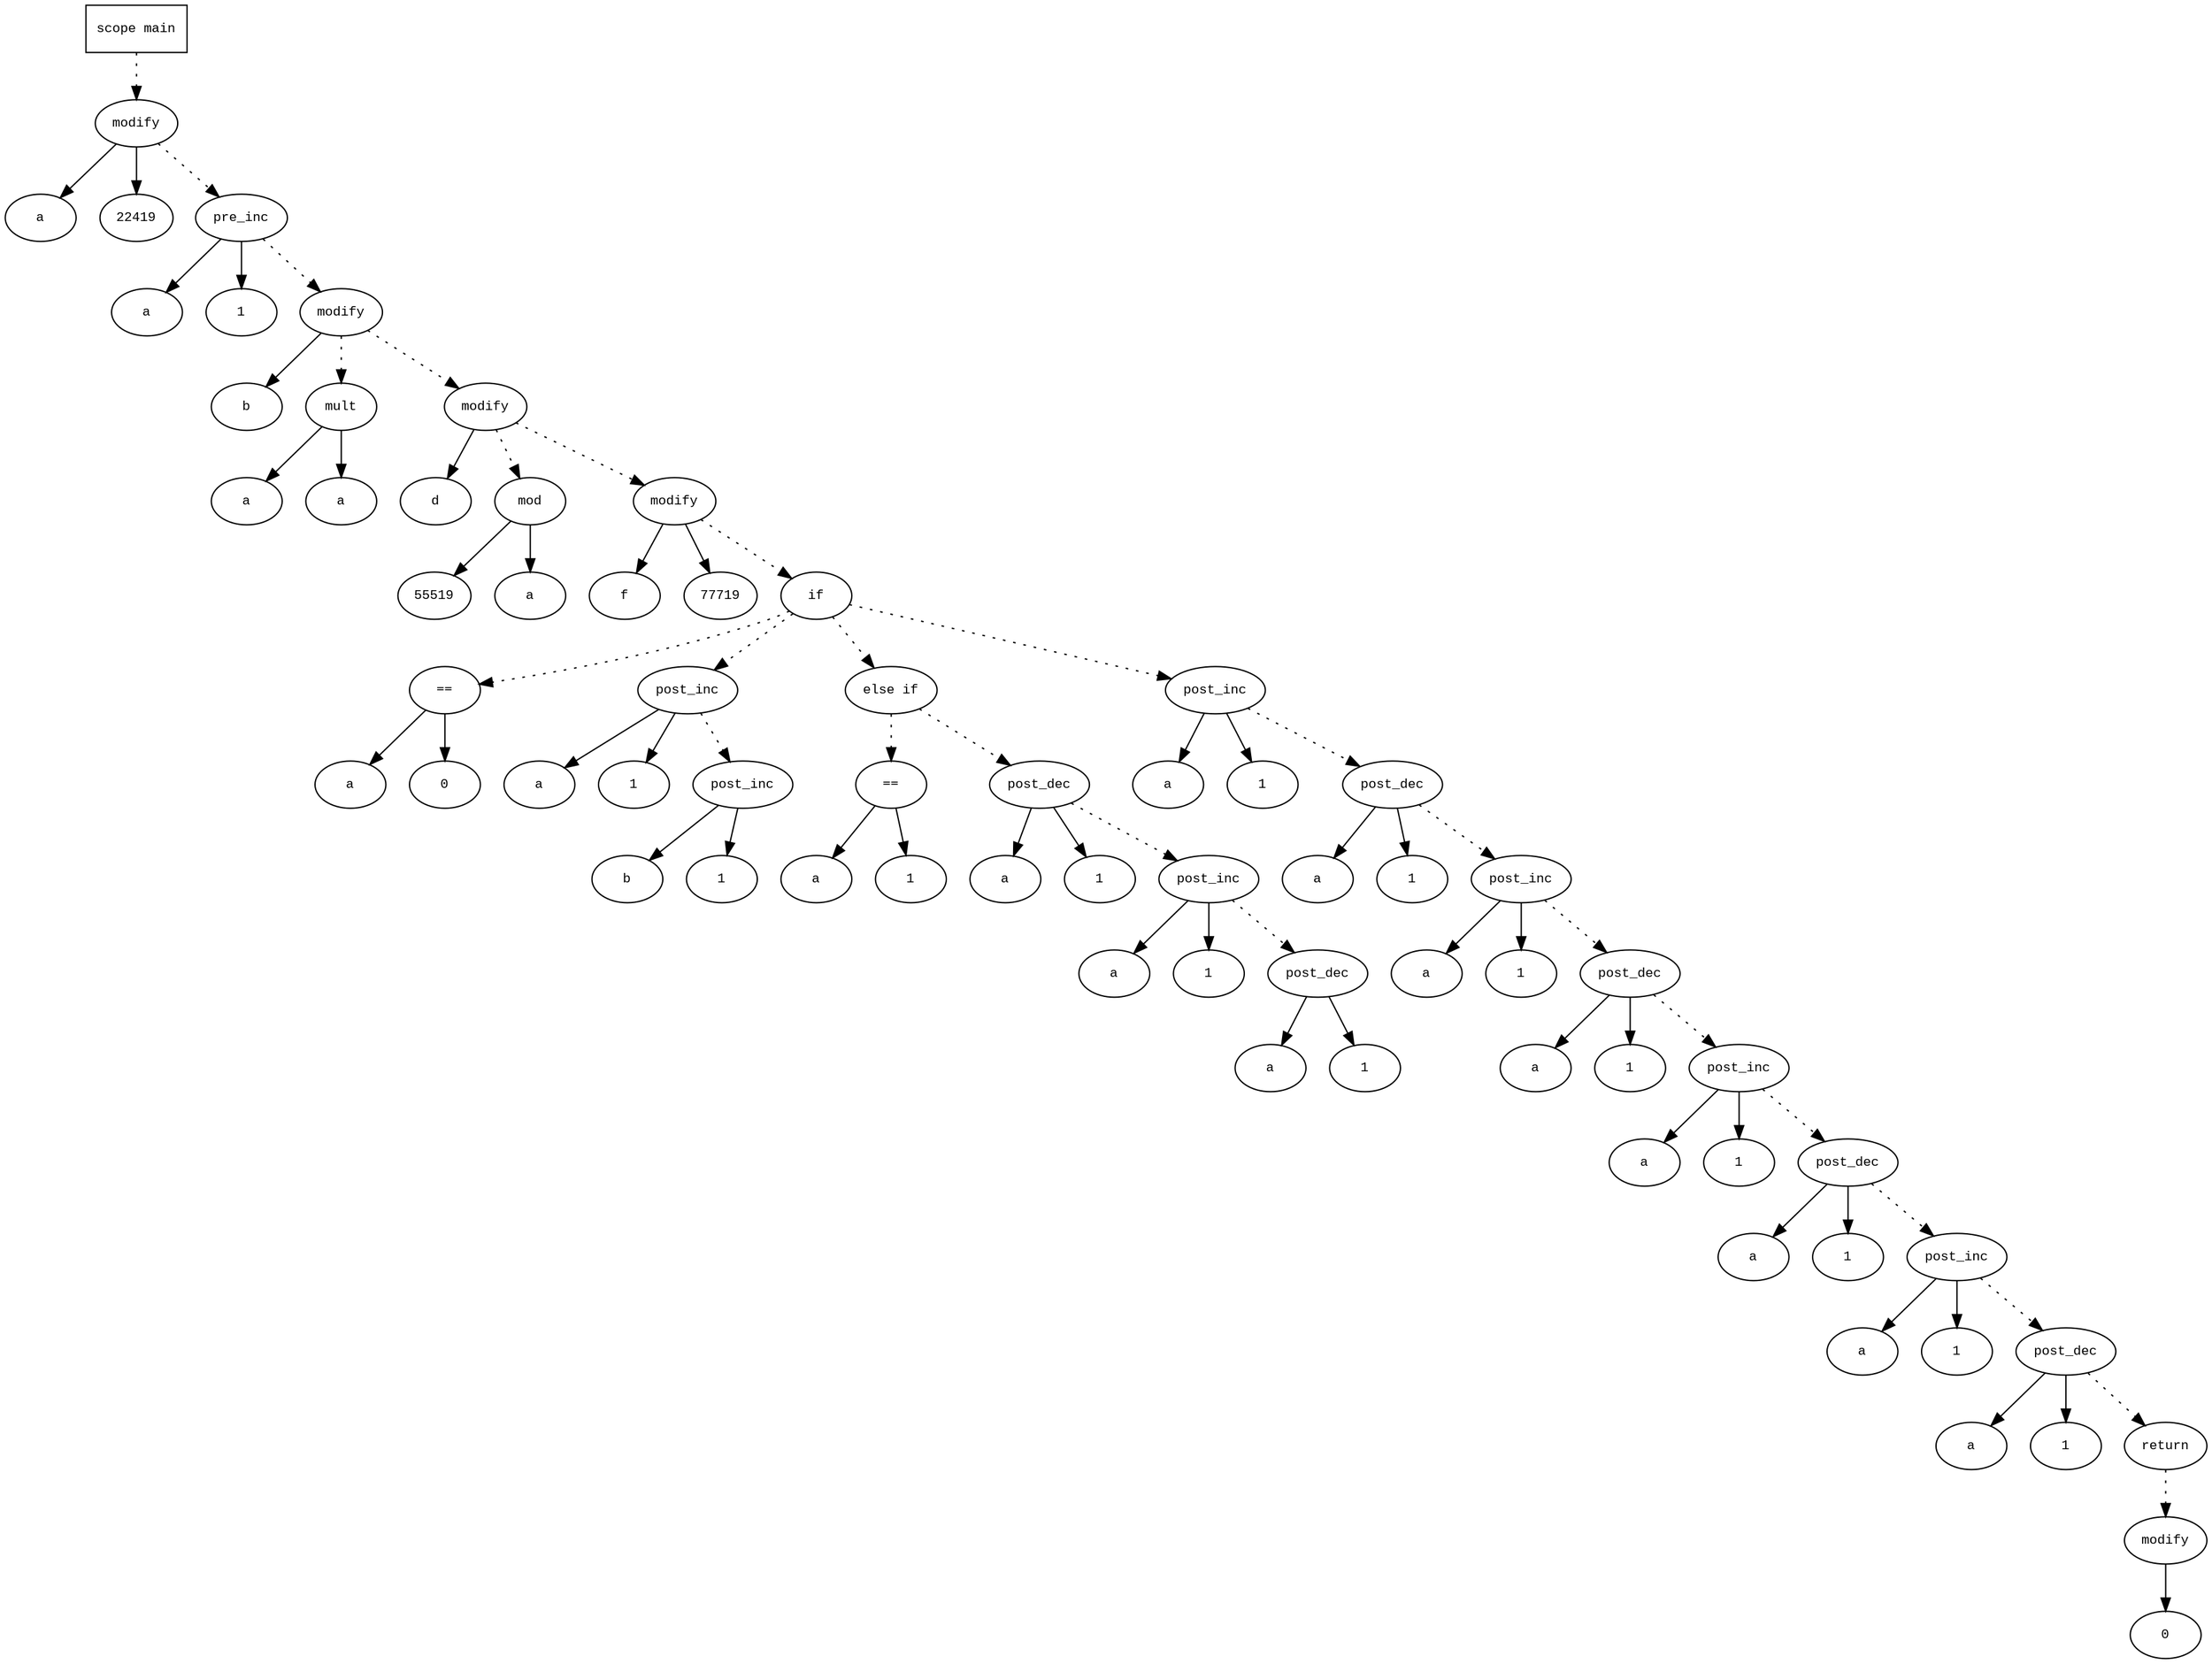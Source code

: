digraph AST {
  graph [fontname="Times New Roman",fontsize=10];
  node  [fontname="Courier New",fontsize=10];
  edge  [fontname="Times New Roman",fontsize=10];

  node1 [label="scope main",shape=box];
  node2 [label="modify",shape=ellipse];
  node3 [label="a",shape=ellipse];
  node2 -> node3;
  node4 [label="22419",shape=ellipse];
  node2 -> node4;
  node1 -> node2 [style=dotted];
  node5 [label="pre_inc",shape=ellipse];
  node6 [label="a",shape=ellipse];
  node5 -> node6;
  node7 [label="1",shape=ellipse];
  node5 -> node7;
  node2 -> node5 [style=dotted];
  node8 [label="modify",shape=ellipse];
  node9 [label="b",shape=ellipse];
  node8 -> node9;
  node10 [label="mult",shape=ellipse];
  node11 [label="a",shape=ellipse];
  node10 -> node11;
  node12 [label="a",shape=ellipse];
  node10 -> node12;
  node8 -> node10 [style=dotted];
  node5 -> node8 [style=dotted];
  node13 [label="modify",shape=ellipse];
  node14 [label="d",shape=ellipse];
  node13 -> node14;
  node15 [label="mod",shape=ellipse];
  node16 [label="55519",shape=ellipse];
  node15 -> node16;
  node17 [label="a",shape=ellipse];
  node15 -> node17;
  node13 -> node15 [style=dotted];
  node8 -> node13 [style=dotted];
  node18 [label="modify",shape=ellipse];
  node19 [label="f",shape=ellipse];
  node18 -> node19;
  node20 [label="77719",shape=ellipse];
  node18 -> node20;
  node13 -> node18 [style=dotted];
  node21 [label="if",shape=ellipse];
  node18 -> node21 [style=dotted];
  node22 [label="==",shape=ellipse];
  node23 [label="a",shape=ellipse];
  node22 -> node23;
  node24 [label="0",shape=ellipse];
  node22 -> node24;
  node21 -> node22 [style=dotted];
  node25 [label="post_inc",shape=ellipse];
  node26 [label="a",shape=ellipse];
  node25 -> node26;
  node27 [label="1",shape=ellipse];
  node25 -> node27;
  node21 -> node25 [style=dotted];
  node28 [label="post_inc",shape=ellipse];
  node29 [label="b",shape=ellipse];
  node28 -> node29;
  node30 [label="1",shape=ellipse];
  node28 -> node30;
  node25 -> node28 [style=dotted];
  node31 [label="else if",shape=ellipse];
  node21 -> node31 [style=dotted];
  node32 [label="==",shape=ellipse];
  node33 [label="a",shape=ellipse];
  node32 -> node33;
  node34 [label="1",shape=ellipse];
  node32 -> node34;
  node31 -> node32 [style=dotted];
  node35 [label="post_dec",shape=ellipse];
  node36 [label="a",shape=ellipse];
  node35 -> node36;
  node37 [label="1",shape=ellipse];
  node35 -> node37;
  node31 -> node35 [style=dotted];
  node38 [label="post_inc",shape=ellipse];
  node39 [label="a",shape=ellipse];
  node38 -> node39;
  node40 [label="1",shape=ellipse];
  node38 -> node40;
  node35 -> node38 [style=dotted];
  node41 [label="post_dec",shape=ellipse];
  node42 [label="a",shape=ellipse];
  node41 -> node42;
  node43 [label="1",shape=ellipse];
  node41 -> node43;
  node38 -> node41 [style=dotted];
  node44 [label="post_inc",shape=ellipse];
  node45 [label="a",shape=ellipse];
  node44 -> node45;
  node46 [label="1",shape=ellipse];
  node44 -> node46;
  node21 -> node44 [style=dotted];
  node47 [label="post_dec",shape=ellipse];
  node48 [label="a",shape=ellipse];
  node47 -> node48;
  node49 [label="1",shape=ellipse];
  node47 -> node49;
  node44 -> node47 [style=dotted];
  node50 [label="post_inc",shape=ellipse];
  node51 [label="a",shape=ellipse];
  node50 -> node51;
  node52 [label="1",shape=ellipse];
  node50 -> node52;
  node47 -> node50 [style=dotted];
  node53 [label="post_dec",shape=ellipse];
  node54 [label="a",shape=ellipse];
  node53 -> node54;
  node55 [label="1",shape=ellipse];
  node53 -> node55;
  node50 -> node53 [style=dotted];
  node56 [label="post_inc",shape=ellipse];
  node57 [label="a",shape=ellipse];
  node56 -> node57;
  node58 [label="1",shape=ellipse];
  node56 -> node58;
  node53 -> node56 [style=dotted];
  node59 [label="post_dec",shape=ellipse];
  node60 [label="a",shape=ellipse];
  node59 -> node60;
  node61 [label="1",shape=ellipse];
  node59 -> node61;
  node56 -> node59 [style=dotted];
  node62 [label="post_inc",shape=ellipse];
  node63 [label="a",shape=ellipse];
  node62 -> node63;
  node64 [label="1",shape=ellipse];
  node62 -> node64;
  node59 -> node62 [style=dotted];
  node65 [label="post_dec",shape=ellipse];
  node66 [label="a",shape=ellipse];
  node65 -> node66;
  node67 [label="1",shape=ellipse];
  node65 -> node67;
  node62 -> node65 [style=dotted];
  node68 [label="return",shape=ellipse];
  node69 [label="modify",shape=ellipse];
  node70 [label="0",shape=ellipse];
  node69 -> node70;
  node68 -> node69 [style=dotted];
  node65 -> node68 [style=dotted];
} 